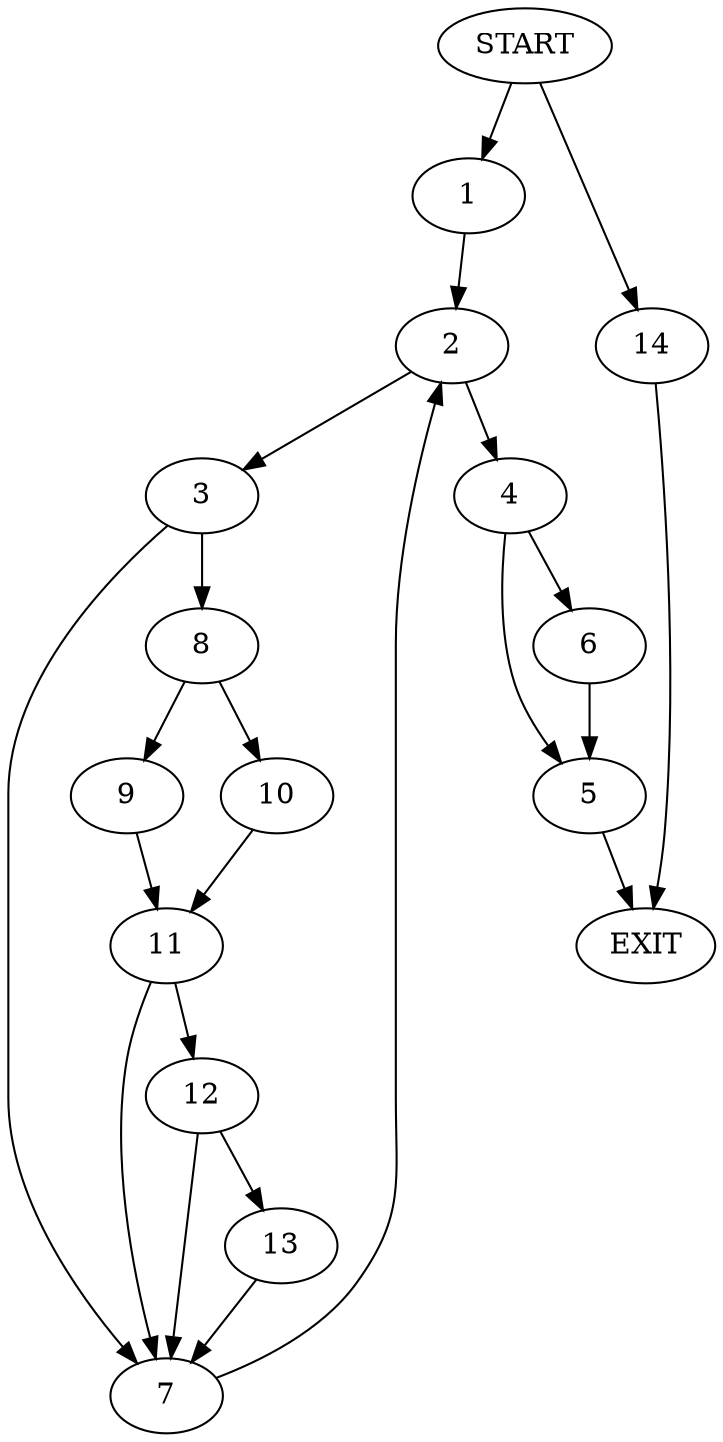digraph {
0 [label="START"]
15 [label="EXIT"]
0 -> 1
1 -> 2
2 -> 3
2 -> 4
4 -> 5
4 -> 6
3 -> 7
3 -> 8
8 -> 9
8 -> 10
7 -> 2
9 -> 11
10 -> 11
11 -> 7
11 -> 12
12 -> 7
12 -> 13
13 -> 7
6 -> 5
5 -> 15
0 -> 14
14 -> 15
}
